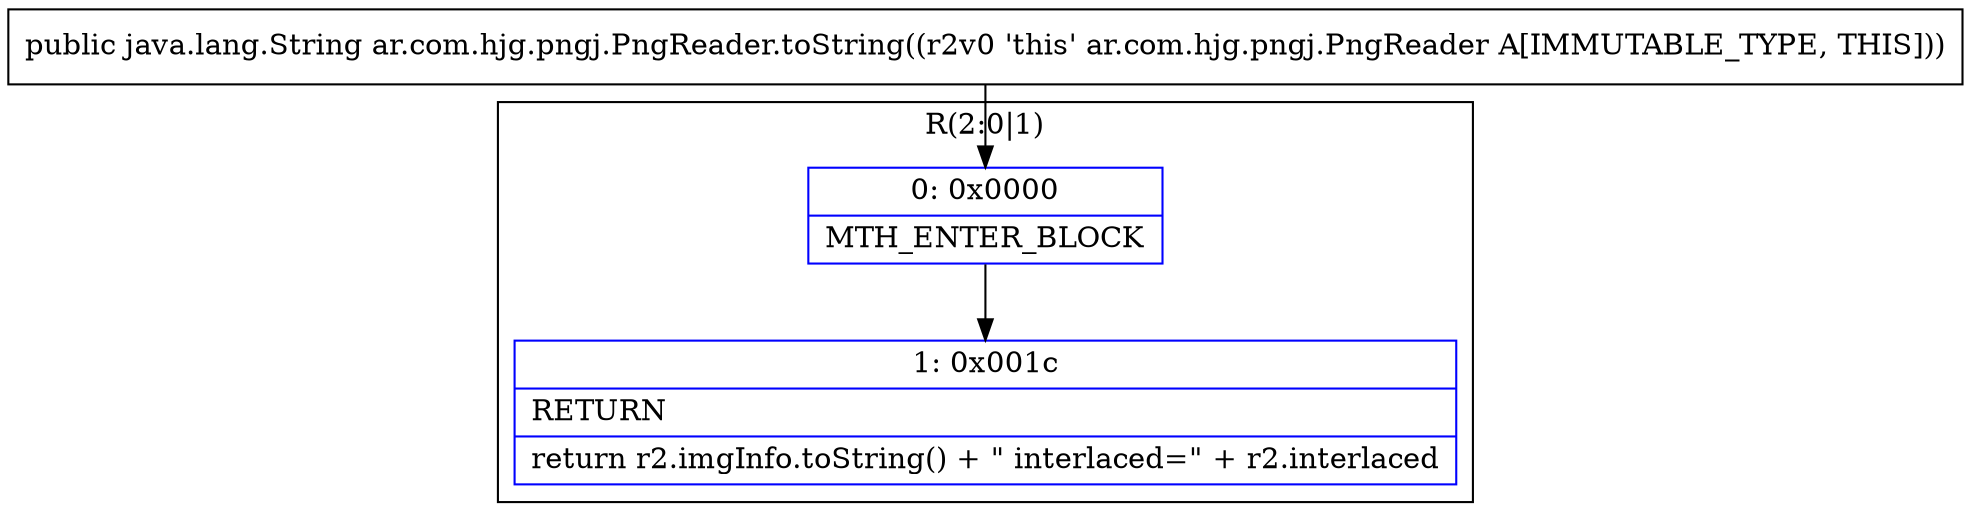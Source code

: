digraph "CFG forar.com.hjg.pngj.PngReader.toString()Ljava\/lang\/String;" {
subgraph cluster_Region_1713368717 {
label = "R(2:0|1)";
node [shape=record,color=blue];
Node_0 [shape=record,label="{0\:\ 0x0000|MTH_ENTER_BLOCK\l}"];
Node_1 [shape=record,label="{1\:\ 0x001c|RETURN\l|return r2.imgInfo.toString() + \" interlaced=\" + r2.interlaced\l}"];
}
MethodNode[shape=record,label="{public java.lang.String ar.com.hjg.pngj.PngReader.toString((r2v0 'this' ar.com.hjg.pngj.PngReader A[IMMUTABLE_TYPE, THIS])) }"];
MethodNode -> Node_0;
Node_0 -> Node_1;
}

